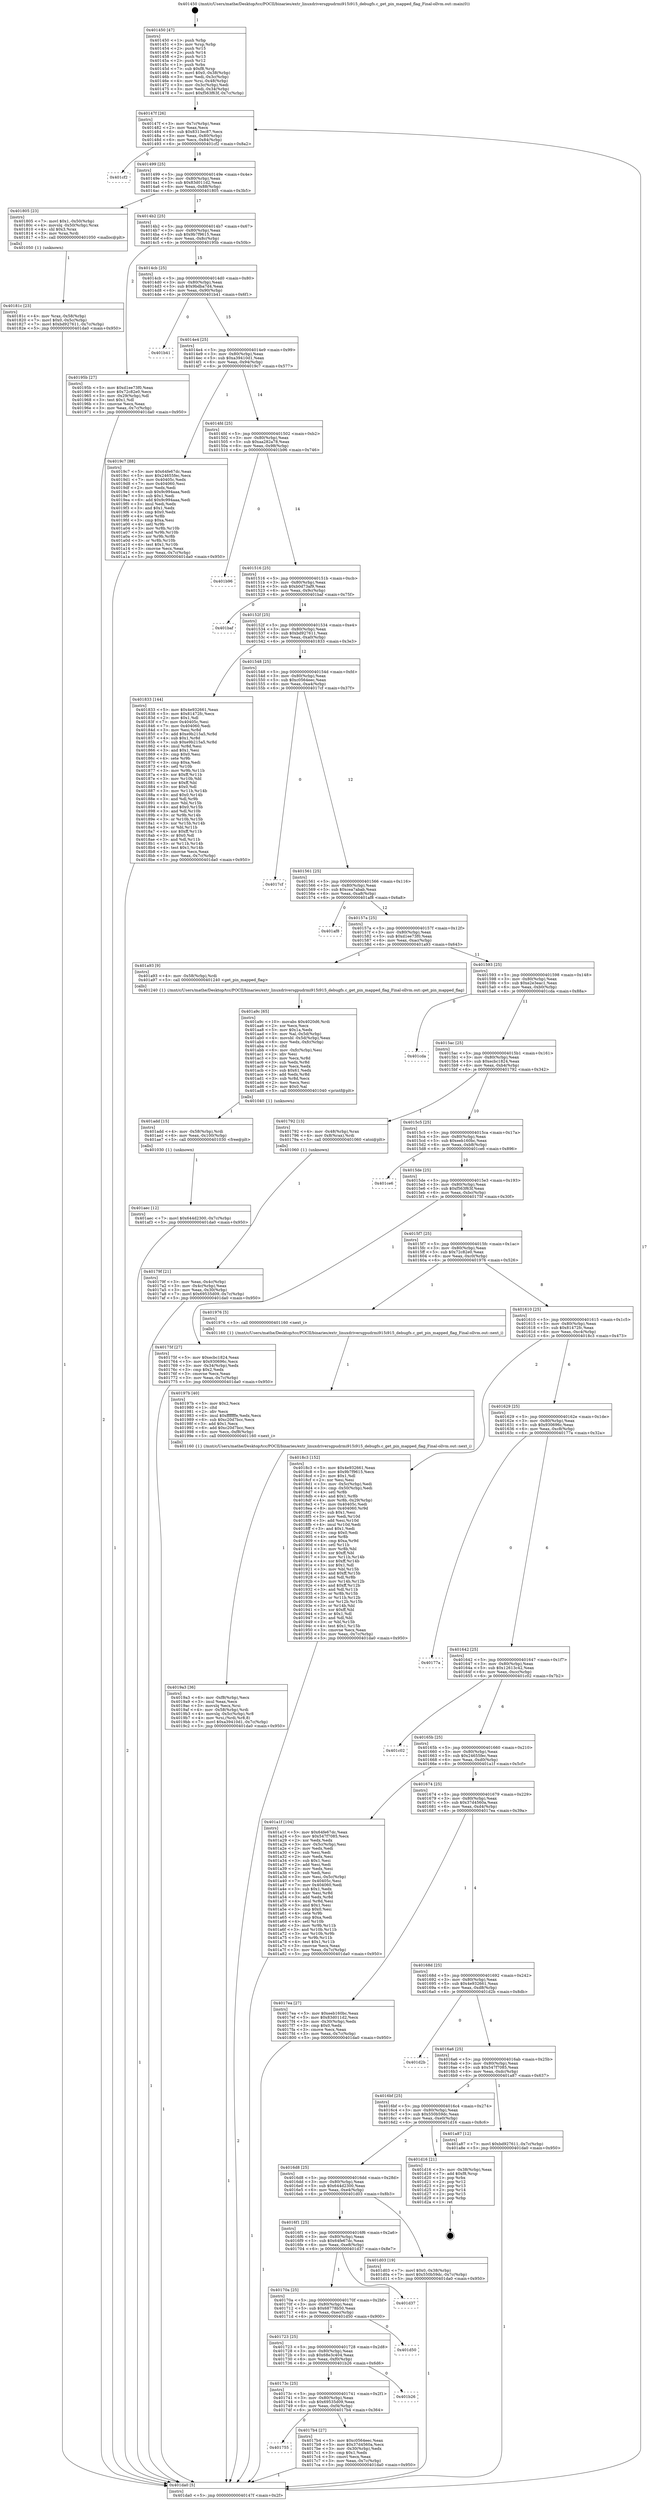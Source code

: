 digraph "0x401450" {
  label = "0x401450 (/mnt/c/Users/mathe/Desktop/tcc/POCII/binaries/extr_linuxdriversgpudrmi915i915_debugfs.c_get_pin_mapped_flag_Final-ollvm.out::main(0))"
  labelloc = "t"
  node[shape=record]

  Entry [label="",width=0.3,height=0.3,shape=circle,fillcolor=black,style=filled]
  "0x40147f" [label="{
     0x40147f [26]\l
     | [instrs]\l
     &nbsp;&nbsp;0x40147f \<+3\>: mov -0x7c(%rbp),%eax\l
     &nbsp;&nbsp;0x401482 \<+2\>: mov %eax,%ecx\l
     &nbsp;&nbsp;0x401484 \<+6\>: sub $0x8313ec87,%ecx\l
     &nbsp;&nbsp;0x40148a \<+3\>: mov %eax,-0x80(%rbp)\l
     &nbsp;&nbsp;0x40148d \<+6\>: mov %ecx,-0x84(%rbp)\l
     &nbsp;&nbsp;0x401493 \<+6\>: je 0000000000401cf2 \<main+0x8a2\>\l
  }"]
  "0x401cf2" [label="{
     0x401cf2\l
  }", style=dashed]
  "0x401499" [label="{
     0x401499 [25]\l
     | [instrs]\l
     &nbsp;&nbsp;0x401499 \<+5\>: jmp 000000000040149e \<main+0x4e\>\l
     &nbsp;&nbsp;0x40149e \<+3\>: mov -0x80(%rbp),%eax\l
     &nbsp;&nbsp;0x4014a1 \<+5\>: sub $0x83d011d2,%eax\l
     &nbsp;&nbsp;0x4014a6 \<+6\>: mov %eax,-0x88(%rbp)\l
     &nbsp;&nbsp;0x4014ac \<+6\>: je 0000000000401805 \<main+0x3b5\>\l
  }"]
  Exit [label="",width=0.3,height=0.3,shape=circle,fillcolor=black,style=filled,peripheries=2]
  "0x401805" [label="{
     0x401805 [23]\l
     | [instrs]\l
     &nbsp;&nbsp;0x401805 \<+7\>: movl $0x1,-0x50(%rbp)\l
     &nbsp;&nbsp;0x40180c \<+4\>: movslq -0x50(%rbp),%rax\l
     &nbsp;&nbsp;0x401810 \<+4\>: shl $0x3,%rax\l
     &nbsp;&nbsp;0x401814 \<+3\>: mov %rax,%rdi\l
     &nbsp;&nbsp;0x401817 \<+5\>: call 0000000000401050 \<malloc@plt\>\l
     | [calls]\l
     &nbsp;&nbsp;0x401050 \{1\} (unknown)\l
  }"]
  "0x4014b2" [label="{
     0x4014b2 [25]\l
     | [instrs]\l
     &nbsp;&nbsp;0x4014b2 \<+5\>: jmp 00000000004014b7 \<main+0x67\>\l
     &nbsp;&nbsp;0x4014b7 \<+3\>: mov -0x80(%rbp),%eax\l
     &nbsp;&nbsp;0x4014ba \<+5\>: sub $0x9b7f9615,%eax\l
     &nbsp;&nbsp;0x4014bf \<+6\>: mov %eax,-0x8c(%rbp)\l
     &nbsp;&nbsp;0x4014c5 \<+6\>: je 000000000040195b \<main+0x50b\>\l
  }"]
  "0x401aec" [label="{
     0x401aec [12]\l
     | [instrs]\l
     &nbsp;&nbsp;0x401aec \<+7\>: movl $0x644d2300,-0x7c(%rbp)\l
     &nbsp;&nbsp;0x401af3 \<+5\>: jmp 0000000000401da0 \<main+0x950\>\l
  }"]
  "0x40195b" [label="{
     0x40195b [27]\l
     | [instrs]\l
     &nbsp;&nbsp;0x40195b \<+5\>: mov $0xd1ee73f0,%eax\l
     &nbsp;&nbsp;0x401960 \<+5\>: mov $0x72c82e0,%ecx\l
     &nbsp;&nbsp;0x401965 \<+3\>: mov -0x29(%rbp),%dl\l
     &nbsp;&nbsp;0x401968 \<+3\>: test $0x1,%dl\l
     &nbsp;&nbsp;0x40196b \<+3\>: cmovne %ecx,%eax\l
     &nbsp;&nbsp;0x40196e \<+3\>: mov %eax,-0x7c(%rbp)\l
     &nbsp;&nbsp;0x401971 \<+5\>: jmp 0000000000401da0 \<main+0x950\>\l
  }"]
  "0x4014cb" [label="{
     0x4014cb [25]\l
     | [instrs]\l
     &nbsp;&nbsp;0x4014cb \<+5\>: jmp 00000000004014d0 \<main+0x80\>\l
     &nbsp;&nbsp;0x4014d0 \<+3\>: mov -0x80(%rbp),%eax\l
     &nbsp;&nbsp;0x4014d3 \<+5\>: sub $0x9bdba7d4,%eax\l
     &nbsp;&nbsp;0x4014d8 \<+6\>: mov %eax,-0x90(%rbp)\l
     &nbsp;&nbsp;0x4014de \<+6\>: je 0000000000401b41 \<main+0x6f1\>\l
  }"]
  "0x401add" [label="{
     0x401add [15]\l
     | [instrs]\l
     &nbsp;&nbsp;0x401add \<+4\>: mov -0x58(%rbp),%rdi\l
     &nbsp;&nbsp;0x401ae1 \<+6\>: mov %eax,-0x100(%rbp)\l
     &nbsp;&nbsp;0x401ae7 \<+5\>: call 0000000000401030 \<free@plt\>\l
     | [calls]\l
     &nbsp;&nbsp;0x401030 \{1\} (unknown)\l
  }"]
  "0x401b41" [label="{
     0x401b41\l
  }", style=dashed]
  "0x4014e4" [label="{
     0x4014e4 [25]\l
     | [instrs]\l
     &nbsp;&nbsp;0x4014e4 \<+5\>: jmp 00000000004014e9 \<main+0x99\>\l
     &nbsp;&nbsp;0x4014e9 \<+3\>: mov -0x80(%rbp),%eax\l
     &nbsp;&nbsp;0x4014ec \<+5\>: sub $0xa39410d1,%eax\l
     &nbsp;&nbsp;0x4014f1 \<+6\>: mov %eax,-0x94(%rbp)\l
     &nbsp;&nbsp;0x4014f7 \<+6\>: je 00000000004019c7 \<main+0x577\>\l
  }"]
  "0x401a9c" [label="{
     0x401a9c [65]\l
     | [instrs]\l
     &nbsp;&nbsp;0x401a9c \<+10\>: movabs $0x4020d6,%rdi\l
     &nbsp;&nbsp;0x401aa6 \<+2\>: xor %ecx,%ecx\l
     &nbsp;&nbsp;0x401aa8 \<+5\>: mov $0x1a,%edx\l
     &nbsp;&nbsp;0x401aad \<+3\>: mov %al,-0x5d(%rbp)\l
     &nbsp;&nbsp;0x401ab0 \<+4\>: movsbl -0x5d(%rbp),%eax\l
     &nbsp;&nbsp;0x401ab4 \<+6\>: mov %edx,-0xfc(%rbp)\l
     &nbsp;&nbsp;0x401aba \<+1\>: cltd\l
     &nbsp;&nbsp;0x401abb \<+6\>: mov -0xfc(%rbp),%esi\l
     &nbsp;&nbsp;0x401ac1 \<+2\>: idiv %esi\l
     &nbsp;&nbsp;0x401ac3 \<+3\>: mov %ecx,%r8d\l
     &nbsp;&nbsp;0x401ac6 \<+3\>: sub %edx,%r8d\l
     &nbsp;&nbsp;0x401ac9 \<+2\>: mov %ecx,%edx\l
     &nbsp;&nbsp;0x401acb \<+3\>: sub $0x61,%edx\l
     &nbsp;&nbsp;0x401ace \<+3\>: add %edx,%r8d\l
     &nbsp;&nbsp;0x401ad1 \<+3\>: sub %r8d,%ecx\l
     &nbsp;&nbsp;0x401ad4 \<+2\>: mov %ecx,%esi\l
     &nbsp;&nbsp;0x401ad6 \<+2\>: mov $0x0,%al\l
     &nbsp;&nbsp;0x401ad8 \<+5\>: call 0000000000401040 \<printf@plt\>\l
     | [calls]\l
     &nbsp;&nbsp;0x401040 \{1\} (unknown)\l
  }"]
  "0x4019c7" [label="{
     0x4019c7 [88]\l
     | [instrs]\l
     &nbsp;&nbsp;0x4019c7 \<+5\>: mov $0x64fe67dc,%eax\l
     &nbsp;&nbsp;0x4019cc \<+5\>: mov $0x24655fec,%ecx\l
     &nbsp;&nbsp;0x4019d1 \<+7\>: mov 0x40405c,%edx\l
     &nbsp;&nbsp;0x4019d8 \<+7\>: mov 0x404060,%esi\l
     &nbsp;&nbsp;0x4019df \<+2\>: mov %edx,%edi\l
     &nbsp;&nbsp;0x4019e1 \<+6\>: sub $0x9c994aaa,%edi\l
     &nbsp;&nbsp;0x4019e7 \<+3\>: sub $0x1,%edi\l
     &nbsp;&nbsp;0x4019ea \<+6\>: add $0x9c994aaa,%edi\l
     &nbsp;&nbsp;0x4019f0 \<+3\>: imul %edi,%edx\l
     &nbsp;&nbsp;0x4019f3 \<+3\>: and $0x1,%edx\l
     &nbsp;&nbsp;0x4019f6 \<+3\>: cmp $0x0,%edx\l
     &nbsp;&nbsp;0x4019f9 \<+4\>: sete %r8b\l
     &nbsp;&nbsp;0x4019fd \<+3\>: cmp $0xa,%esi\l
     &nbsp;&nbsp;0x401a00 \<+4\>: setl %r9b\l
     &nbsp;&nbsp;0x401a04 \<+3\>: mov %r8b,%r10b\l
     &nbsp;&nbsp;0x401a07 \<+3\>: and %r9b,%r10b\l
     &nbsp;&nbsp;0x401a0a \<+3\>: xor %r9b,%r8b\l
     &nbsp;&nbsp;0x401a0d \<+3\>: or %r8b,%r10b\l
     &nbsp;&nbsp;0x401a10 \<+4\>: test $0x1,%r10b\l
     &nbsp;&nbsp;0x401a14 \<+3\>: cmovne %ecx,%eax\l
     &nbsp;&nbsp;0x401a17 \<+3\>: mov %eax,-0x7c(%rbp)\l
     &nbsp;&nbsp;0x401a1a \<+5\>: jmp 0000000000401da0 \<main+0x950\>\l
  }"]
  "0x4014fd" [label="{
     0x4014fd [25]\l
     | [instrs]\l
     &nbsp;&nbsp;0x4014fd \<+5\>: jmp 0000000000401502 \<main+0xb2\>\l
     &nbsp;&nbsp;0x401502 \<+3\>: mov -0x80(%rbp),%eax\l
     &nbsp;&nbsp;0x401505 \<+5\>: sub $0xaa282a78,%eax\l
     &nbsp;&nbsp;0x40150a \<+6\>: mov %eax,-0x98(%rbp)\l
     &nbsp;&nbsp;0x401510 \<+6\>: je 0000000000401b96 \<main+0x746\>\l
  }"]
  "0x4019a3" [label="{
     0x4019a3 [36]\l
     | [instrs]\l
     &nbsp;&nbsp;0x4019a3 \<+6\>: mov -0xf8(%rbp),%ecx\l
     &nbsp;&nbsp;0x4019a9 \<+3\>: imul %eax,%ecx\l
     &nbsp;&nbsp;0x4019ac \<+3\>: movslq %ecx,%rsi\l
     &nbsp;&nbsp;0x4019af \<+4\>: mov -0x58(%rbp),%rdi\l
     &nbsp;&nbsp;0x4019b3 \<+4\>: movslq -0x5c(%rbp),%r8\l
     &nbsp;&nbsp;0x4019b7 \<+4\>: mov %rsi,(%rdi,%r8,8)\l
     &nbsp;&nbsp;0x4019bb \<+7\>: movl $0xa39410d1,-0x7c(%rbp)\l
     &nbsp;&nbsp;0x4019c2 \<+5\>: jmp 0000000000401da0 \<main+0x950\>\l
  }"]
  "0x401b96" [label="{
     0x401b96\l
  }", style=dashed]
  "0x401516" [label="{
     0x401516 [25]\l
     | [instrs]\l
     &nbsp;&nbsp;0x401516 \<+5\>: jmp 000000000040151b \<main+0xcb\>\l
     &nbsp;&nbsp;0x40151b \<+3\>: mov -0x80(%rbp),%eax\l
     &nbsp;&nbsp;0x40151e \<+5\>: sub $0xb0d73af9,%eax\l
     &nbsp;&nbsp;0x401523 \<+6\>: mov %eax,-0x9c(%rbp)\l
     &nbsp;&nbsp;0x401529 \<+6\>: je 0000000000401baf \<main+0x75f\>\l
  }"]
  "0x40197b" [label="{
     0x40197b [40]\l
     | [instrs]\l
     &nbsp;&nbsp;0x40197b \<+5\>: mov $0x2,%ecx\l
     &nbsp;&nbsp;0x401980 \<+1\>: cltd\l
     &nbsp;&nbsp;0x401981 \<+2\>: idiv %ecx\l
     &nbsp;&nbsp;0x401983 \<+6\>: imul $0xfffffffe,%edx,%ecx\l
     &nbsp;&nbsp;0x401989 \<+6\>: sub $0xc20d7bcc,%ecx\l
     &nbsp;&nbsp;0x40198f \<+3\>: add $0x1,%ecx\l
     &nbsp;&nbsp;0x401992 \<+6\>: add $0xc20d7bcc,%ecx\l
     &nbsp;&nbsp;0x401998 \<+6\>: mov %ecx,-0xf8(%rbp)\l
     &nbsp;&nbsp;0x40199e \<+5\>: call 0000000000401160 \<next_i\>\l
     | [calls]\l
     &nbsp;&nbsp;0x401160 \{1\} (/mnt/c/Users/mathe/Desktop/tcc/POCII/binaries/extr_linuxdriversgpudrmi915i915_debugfs.c_get_pin_mapped_flag_Final-ollvm.out::next_i)\l
  }"]
  "0x401baf" [label="{
     0x401baf\l
  }", style=dashed]
  "0x40152f" [label="{
     0x40152f [25]\l
     | [instrs]\l
     &nbsp;&nbsp;0x40152f \<+5\>: jmp 0000000000401534 \<main+0xe4\>\l
     &nbsp;&nbsp;0x401534 \<+3\>: mov -0x80(%rbp),%eax\l
     &nbsp;&nbsp;0x401537 \<+5\>: sub $0xbd927611,%eax\l
     &nbsp;&nbsp;0x40153c \<+6\>: mov %eax,-0xa0(%rbp)\l
     &nbsp;&nbsp;0x401542 \<+6\>: je 0000000000401833 \<main+0x3e3\>\l
  }"]
  "0x40181c" [label="{
     0x40181c [23]\l
     | [instrs]\l
     &nbsp;&nbsp;0x40181c \<+4\>: mov %rax,-0x58(%rbp)\l
     &nbsp;&nbsp;0x401820 \<+7\>: movl $0x0,-0x5c(%rbp)\l
     &nbsp;&nbsp;0x401827 \<+7\>: movl $0xbd927611,-0x7c(%rbp)\l
     &nbsp;&nbsp;0x40182e \<+5\>: jmp 0000000000401da0 \<main+0x950\>\l
  }"]
  "0x401833" [label="{
     0x401833 [144]\l
     | [instrs]\l
     &nbsp;&nbsp;0x401833 \<+5\>: mov $0x4e932661,%eax\l
     &nbsp;&nbsp;0x401838 \<+5\>: mov $0x81472fc,%ecx\l
     &nbsp;&nbsp;0x40183d \<+2\>: mov $0x1,%dl\l
     &nbsp;&nbsp;0x40183f \<+7\>: mov 0x40405c,%esi\l
     &nbsp;&nbsp;0x401846 \<+7\>: mov 0x404060,%edi\l
     &nbsp;&nbsp;0x40184d \<+3\>: mov %esi,%r8d\l
     &nbsp;&nbsp;0x401850 \<+7\>: add $0xe9b215a5,%r8d\l
     &nbsp;&nbsp;0x401857 \<+4\>: sub $0x1,%r8d\l
     &nbsp;&nbsp;0x40185b \<+7\>: sub $0xe9b215a5,%r8d\l
     &nbsp;&nbsp;0x401862 \<+4\>: imul %r8d,%esi\l
     &nbsp;&nbsp;0x401866 \<+3\>: and $0x1,%esi\l
     &nbsp;&nbsp;0x401869 \<+3\>: cmp $0x0,%esi\l
     &nbsp;&nbsp;0x40186c \<+4\>: sete %r9b\l
     &nbsp;&nbsp;0x401870 \<+3\>: cmp $0xa,%edi\l
     &nbsp;&nbsp;0x401873 \<+4\>: setl %r10b\l
     &nbsp;&nbsp;0x401877 \<+3\>: mov %r9b,%r11b\l
     &nbsp;&nbsp;0x40187a \<+4\>: xor $0xff,%r11b\l
     &nbsp;&nbsp;0x40187e \<+3\>: mov %r10b,%bl\l
     &nbsp;&nbsp;0x401881 \<+3\>: xor $0xff,%bl\l
     &nbsp;&nbsp;0x401884 \<+3\>: xor $0x0,%dl\l
     &nbsp;&nbsp;0x401887 \<+3\>: mov %r11b,%r14b\l
     &nbsp;&nbsp;0x40188a \<+4\>: and $0x0,%r14b\l
     &nbsp;&nbsp;0x40188e \<+3\>: and %dl,%r9b\l
     &nbsp;&nbsp;0x401891 \<+3\>: mov %bl,%r15b\l
     &nbsp;&nbsp;0x401894 \<+4\>: and $0x0,%r15b\l
     &nbsp;&nbsp;0x401898 \<+3\>: and %dl,%r10b\l
     &nbsp;&nbsp;0x40189b \<+3\>: or %r9b,%r14b\l
     &nbsp;&nbsp;0x40189e \<+3\>: or %r10b,%r15b\l
     &nbsp;&nbsp;0x4018a1 \<+3\>: xor %r15b,%r14b\l
     &nbsp;&nbsp;0x4018a4 \<+3\>: or %bl,%r11b\l
     &nbsp;&nbsp;0x4018a7 \<+4\>: xor $0xff,%r11b\l
     &nbsp;&nbsp;0x4018ab \<+3\>: or $0x0,%dl\l
     &nbsp;&nbsp;0x4018ae \<+3\>: and %dl,%r11b\l
     &nbsp;&nbsp;0x4018b1 \<+3\>: or %r11b,%r14b\l
     &nbsp;&nbsp;0x4018b4 \<+4\>: test $0x1,%r14b\l
     &nbsp;&nbsp;0x4018b8 \<+3\>: cmovne %ecx,%eax\l
     &nbsp;&nbsp;0x4018bb \<+3\>: mov %eax,-0x7c(%rbp)\l
     &nbsp;&nbsp;0x4018be \<+5\>: jmp 0000000000401da0 \<main+0x950\>\l
  }"]
  "0x401548" [label="{
     0x401548 [25]\l
     | [instrs]\l
     &nbsp;&nbsp;0x401548 \<+5\>: jmp 000000000040154d \<main+0xfd\>\l
     &nbsp;&nbsp;0x40154d \<+3\>: mov -0x80(%rbp),%eax\l
     &nbsp;&nbsp;0x401550 \<+5\>: sub $0xc0564eec,%eax\l
     &nbsp;&nbsp;0x401555 \<+6\>: mov %eax,-0xa4(%rbp)\l
     &nbsp;&nbsp;0x40155b \<+6\>: je 00000000004017cf \<main+0x37f\>\l
  }"]
  "0x401755" [label="{
     0x401755\l
  }", style=dashed]
  "0x4017cf" [label="{
     0x4017cf\l
  }", style=dashed]
  "0x401561" [label="{
     0x401561 [25]\l
     | [instrs]\l
     &nbsp;&nbsp;0x401561 \<+5\>: jmp 0000000000401566 \<main+0x116\>\l
     &nbsp;&nbsp;0x401566 \<+3\>: mov -0x80(%rbp),%eax\l
     &nbsp;&nbsp;0x401569 \<+5\>: sub $0xcea7abab,%eax\l
     &nbsp;&nbsp;0x40156e \<+6\>: mov %eax,-0xa8(%rbp)\l
     &nbsp;&nbsp;0x401574 \<+6\>: je 0000000000401af8 \<main+0x6a8\>\l
  }"]
  "0x4017b4" [label="{
     0x4017b4 [27]\l
     | [instrs]\l
     &nbsp;&nbsp;0x4017b4 \<+5\>: mov $0xc0564eec,%eax\l
     &nbsp;&nbsp;0x4017b9 \<+5\>: mov $0x37d4560a,%ecx\l
     &nbsp;&nbsp;0x4017be \<+3\>: mov -0x30(%rbp),%edx\l
     &nbsp;&nbsp;0x4017c1 \<+3\>: cmp $0x1,%edx\l
     &nbsp;&nbsp;0x4017c4 \<+3\>: cmovl %ecx,%eax\l
     &nbsp;&nbsp;0x4017c7 \<+3\>: mov %eax,-0x7c(%rbp)\l
     &nbsp;&nbsp;0x4017ca \<+5\>: jmp 0000000000401da0 \<main+0x950\>\l
  }"]
  "0x401af8" [label="{
     0x401af8\l
  }", style=dashed]
  "0x40157a" [label="{
     0x40157a [25]\l
     | [instrs]\l
     &nbsp;&nbsp;0x40157a \<+5\>: jmp 000000000040157f \<main+0x12f\>\l
     &nbsp;&nbsp;0x40157f \<+3\>: mov -0x80(%rbp),%eax\l
     &nbsp;&nbsp;0x401582 \<+5\>: sub $0xd1ee73f0,%eax\l
     &nbsp;&nbsp;0x401587 \<+6\>: mov %eax,-0xac(%rbp)\l
     &nbsp;&nbsp;0x40158d \<+6\>: je 0000000000401a93 \<main+0x643\>\l
  }"]
  "0x40173c" [label="{
     0x40173c [25]\l
     | [instrs]\l
     &nbsp;&nbsp;0x40173c \<+5\>: jmp 0000000000401741 \<main+0x2f1\>\l
     &nbsp;&nbsp;0x401741 \<+3\>: mov -0x80(%rbp),%eax\l
     &nbsp;&nbsp;0x401744 \<+5\>: sub $0x69535d09,%eax\l
     &nbsp;&nbsp;0x401749 \<+6\>: mov %eax,-0xf4(%rbp)\l
     &nbsp;&nbsp;0x40174f \<+6\>: je 00000000004017b4 \<main+0x364\>\l
  }"]
  "0x401a93" [label="{
     0x401a93 [9]\l
     | [instrs]\l
     &nbsp;&nbsp;0x401a93 \<+4\>: mov -0x58(%rbp),%rdi\l
     &nbsp;&nbsp;0x401a97 \<+5\>: call 0000000000401240 \<get_pin_mapped_flag\>\l
     | [calls]\l
     &nbsp;&nbsp;0x401240 \{1\} (/mnt/c/Users/mathe/Desktop/tcc/POCII/binaries/extr_linuxdriversgpudrmi915i915_debugfs.c_get_pin_mapped_flag_Final-ollvm.out::get_pin_mapped_flag)\l
  }"]
  "0x401593" [label="{
     0x401593 [25]\l
     | [instrs]\l
     &nbsp;&nbsp;0x401593 \<+5\>: jmp 0000000000401598 \<main+0x148\>\l
     &nbsp;&nbsp;0x401598 \<+3\>: mov -0x80(%rbp),%eax\l
     &nbsp;&nbsp;0x40159b \<+5\>: sub $0xe2e3eac1,%eax\l
     &nbsp;&nbsp;0x4015a0 \<+6\>: mov %eax,-0xb0(%rbp)\l
     &nbsp;&nbsp;0x4015a6 \<+6\>: je 0000000000401cda \<main+0x88a\>\l
  }"]
  "0x401b26" [label="{
     0x401b26\l
  }", style=dashed]
  "0x401cda" [label="{
     0x401cda\l
  }", style=dashed]
  "0x4015ac" [label="{
     0x4015ac [25]\l
     | [instrs]\l
     &nbsp;&nbsp;0x4015ac \<+5\>: jmp 00000000004015b1 \<main+0x161\>\l
     &nbsp;&nbsp;0x4015b1 \<+3\>: mov -0x80(%rbp),%eax\l
     &nbsp;&nbsp;0x4015b4 \<+5\>: sub $0xecbc1824,%eax\l
     &nbsp;&nbsp;0x4015b9 \<+6\>: mov %eax,-0xb4(%rbp)\l
     &nbsp;&nbsp;0x4015bf \<+6\>: je 0000000000401792 \<main+0x342\>\l
  }"]
  "0x401723" [label="{
     0x401723 [25]\l
     | [instrs]\l
     &nbsp;&nbsp;0x401723 \<+5\>: jmp 0000000000401728 \<main+0x2d8\>\l
     &nbsp;&nbsp;0x401728 \<+3\>: mov -0x80(%rbp),%eax\l
     &nbsp;&nbsp;0x40172b \<+5\>: sub $0x68e3c404,%eax\l
     &nbsp;&nbsp;0x401730 \<+6\>: mov %eax,-0xf0(%rbp)\l
     &nbsp;&nbsp;0x401736 \<+6\>: je 0000000000401b26 \<main+0x6d6\>\l
  }"]
  "0x401792" [label="{
     0x401792 [13]\l
     | [instrs]\l
     &nbsp;&nbsp;0x401792 \<+4\>: mov -0x48(%rbp),%rax\l
     &nbsp;&nbsp;0x401796 \<+4\>: mov 0x8(%rax),%rdi\l
     &nbsp;&nbsp;0x40179a \<+5\>: call 0000000000401060 \<atoi@plt\>\l
     | [calls]\l
     &nbsp;&nbsp;0x401060 \{1\} (unknown)\l
  }"]
  "0x4015c5" [label="{
     0x4015c5 [25]\l
     | [instrs]\l
     &nbsp;&nbsp;0x4015c5 \<+5\>: jmp 00000000004015ca \<main+0x17a\>\l
     &nbsp;&nbsp;0x4015ca \<+3\>: mov -0x80(%rbp),%eax\l
     &nbsp;&nbsp;0x4015cd \<+5\>: sub $0xeeb160bc,%eax\l
     &nbsp;&nbsp;0x4015d2 \<+6\>: mov %eax,-0xb8(%rbp)\l
     &nbsp;&nbsp;0x4015d8 \<+6\>: je 0000000000401ce6 \<main+0x896\>\l
  }"]
  "0x401d50" [label="{
     0x401d50\l
  }", style=dashed]
  "0x401ce6" [label="{
     0x401ce6\l
  }", style=dashed]
  "0x4015de" [label="{
     0x4015de [25]\l
     | [instrs]\l
     &nbsp;&nbsp;0x4015de \<+5\>: jmp 00000000004015e3 \<main+0x193\>\l
     &nbsp;&nbsp;0x4015e3 \<+3\>: mov -0x80(%rbp),%eax\l
     &nbsp;&nbsp;0x4015e6 \<+5\>: sub $0xf563f63f,%eax\l
     &nbsp;&nbsp;0x4015eb \<+6\>: mov %eax,-0xbc(%rbp)\l
     &nbsp;&nbsp;0x4015f1 \<+6\>: je 000000000040175f \<main+0x30f\>\l
  }"]
  "0x40170a" [label="{
     0x40170a [25]\l
     | [instrs]\l
     &nbsp;&nbsp;0x40170a \<+5\>: jmp 000000000040170f \<main+0x2bf\>\l
     &nbsp;&nbsp;0x40170f \<+3\>: mov -0x80(%rbp),%eax\l
     &nbsp;&nbsp;0x401712 \<+5\>: sub $0x68778b50,%eax\l
     &nbsp;&nbsp;0x401717 \<+6\>: mov %eax,-0xec(%rbp)\l
     &nbsp;&nbsp;0x40171d \<+6\>: je 0000000000401d50 \<main+0x900\>\l
  }"]
  "0x40175f" [label="{
     0x40175f [27]\l
     | [instrs]\l
     &nbsp;&nbsp;0x40175f \<+5\>: mov $0xecbc1824,%eax\l
     &nbsp;&nbsp;0x401764 \<+5\>: mov $0x930696c,%ecx\l
     &nbsp;&nbsp;0x401769 \<+3\>: mov -0x34(%rbp),%edx\l
     &nbsp;&nbsp;0x40176c \<+3\>: cmp $0x2,%edx\l
     &nbsp;&nbsp;0x40176f \<+3\>: cmovne %ecx,%eax\l
     &nbsp;&nbsp;0x401772 \<+3\>: mov %eax,-0x7c(%rbp)\l
     &nbsp;&nbsp;0x401775 \<+5\>: jmp 0000000000401da0 \<main+0x950\>\l
  }"]
  "0x4015f7" [label="{
     0x4015f7 [25]\l
     | [instrs]\l
     &nbsp;&nbsp;0x4015f7 \<+5\>: jmp 00000000004015fc \<main+0x1ac\>\l
     &nbsp;&nbsp;0x4015fc \<+3\>: mov -0x80(%rbp),%eax\l
     &nbsp;&nbsp;0x4015ff \<+5\>: sub $0x72c82e0,%eax\l
     &nbsp;&nbsp;0x401604 \<+6\>: mov %eax,-0xc0(%rbp)\l
     &nbsp;&nbsp;0x40160a \<+6\>: je 0000000000401976 \<main+0x526\>\l
  }"]
  "0x401da0" [label="{
     0x401da0 [5]\l
     | [instrs]\l
     &nbsp;&nbsp;0x401da0 \<+5\>: jmp 000000000040147f \<main+0x2f\>\l
  }"]
  "0x401450" [label="{
     0x401450 [47]\l
     | [instrs]\l
     &nbsp;&nbsp;0x401450 \<+1\>: push %rbp\l
     &nbsp;&nbsp;0x401451 \<+3\>: mov %rsp,%rbp\l
     &nbsp;&nbsp;0x401454 \<+2\>: push %r15\l
     &nbsp;&nbsp;0x401456 \<+2\>: push %r14\l
     &nbsp;&nbsp;0x401458 \<+2\>: push %r13\l
     &nbsp;&nbsp;0x40145a \<+2\>: push %r12\l
     &nbsp;&nbsp;0x40145c \<+1\>: push %rbx\l
     &nbsp;&nbsp;0x40145d \<+7\>: sub $0xf8,%rsp\l
     &nbsp;&nbsp;0x401464 \<+7\>: movl $0x0,-0x38(%rbp)\l
     &nbsp;&nbsp;0x40146b \<+3\>: mov %edi,-0x3c(%rbp)\l
     &nbsp;&nbsp;0x40146e \<+4\>: mov %rsi,-0x48(%rbp)\l
     &nbsp;&nbsp;0x401472 \<+3\>: mov -0x3c(%rbp),%edi\l
     &nbsp;&nbsp;0x401475 \<+3\>: mov %edi,-0x34(%rbp)\l
     &nbsp;&nbsp;0x401478 \<+7\>: movl $0xf563f63f,-0x7c(%rbp)\l
  }"]
  "0x40179f" [label="{
     0x40179f [21]\l
     | [instrs]\l
     &nbsp;&nbsp;0x40179f \<+3\>: mov %eax,-0x4c(%rbp)\l
     &nbsp;&nbsp;0x4017a2 \<+3\>: mov -0x4c(%rbp),%eax\l
     &nbsp;&nbsp;0x4017a5 \<+3\>: mov %eax,-0x30(%rbp)\l
     &nbsp;&nbsp;0x4017a8 \<+7\>: movl $0x69535d09,-0x7c(%rbp)\l
     &nbsp;&nbsp;0x4017af \<+5\>: jmp 0000000000401da0 \<main+0x950\>\l
  }"]
  "0x401d37" [label="{
     0x401d37\l
  }", style=dashed]
  "0x401976" [label="{
     0x401976 [5]\l
     | [instrs]\l
     &nbsp;&nbsp;0x401976 \<+5\>: call 0000000000401160 \<next_i\>\l
     | [calls]\l
     &nbsp;&nbsp;0x401160 \{1\} (/mnt/c/Users/mathe/Desktop/tcc/POCII/binaries/extr_linuxdriversgpudrmi915i915_debugfs.c_get_pin_mapped_flag_Final-ollvm.out::next_i)\l
  }"]
  "0x401610" [label="{
     0x401610 [25]\l
     | [instrs]\l
     &nbsp;&nbsp;0x401610 \<+5\>: jmp 0000000000401615 \<main+0x1c5\>\l
     &nbsp;&nbsp;0x401615 \<+3\>: mov -0x80(%rbp),%eax\l
     &nbsp;&nbsp;0x401618 \<+5\>: sub $0x81472fc,%eax\l
     &nbsp;&nbsp;0x40161d \<+6\>: mov %eax,-0xc4(%rbp)\l
     &nbsp;&nbsp;0x401623 \<+6\>: je 00000000004018c3 \<main+0x473\>\l
  }"]
  "0x4016f1" [label="{
     0x4016f1 [25]\l
     | [instrs]\l
     &nbsp;&nbsp;0x4016f1 \<+5\>: jmp 00000000004016f6 \<main+0x2a6\>\l
     &nbsp;&nbsp;0x4016f6 \<+3\>: mov -0x80(%rbp),%eax\l
     &nbsp;&nbsp;0x4016f9 \<+5\>: sub $0x64fe67dc,%eax\l
     &nbsp;&nbsp;0x4016fe \<+6\>: mov %eax,-0xe8(%rbp)\l
     &nbsp;&nbsp;0x401704 \<+6\>: je 0000000000401d37 \<main+0x8e7\>\l
  }"]
  "0x4018c3" [label="{
     0x4018c3 [152]\l
     | [instrs]\l
     &nbsp;&nbsp;0x4018c3 \<+5\>: mov $0x4e932661,%eax\l
     &nbsp;&nbsp;0x4018c8 \<+5\>: mov $0x9b7f9615,%ecx\l
     &nbsp;&nbsp;0x4018cd \<+2\>: mov $0x1,%dl\l
     &nbsp;&nbsp;0x4018cf \<+2\>: xor %esi,%esi\l
     &nbsp;&nbsp;0x4018d1 \<+3\>: mov -0x5c(%rbp),%edi\l
     &nbsp;&nbsp;0x4018d4 \<+3\>: cmp -0x50(%rbp),%edi\l
     &nbsp;&nbsp;0x4018d7 \<+4\>: setl %r8b\l
     &nbsp;&nbsp;0x4018db \<+4\>: and $0x1,%r8b\l
     &nbsp;&nbsp;0x4018df \<+4\>: mov %r8b,-0x29(%rbp)\l
     &nbsp;&nbsp;0x4018e3 \<+7\>: mov 0x40405c,%edi\l
     &nbsp;&nbsp;0x4018ea \<+8\>: mov 0x404060,%r9d\l
     &nbsp;&nbsp;0x4018f2 \<+3\>: sub $0x1,%esi\l
     &nbsp;&nbsp;0x4018f5 \<+3\>: mov %edi,%r10d\l
     &nbsp;&nbsp;0x4018f8 \<+3\>: add %esi,%r10d\l
     &nbsp;&nbsp;0x4018fb \<+4\>: imul %r10d,%edi\l
     &nbsp;&nbsp;0x4018ff \<+3\>: and $0x1,%edi\l
     &nbsp;&nbsp;0x401902 \<+3\>: cmp $0x0,%edi\l
     &nbsp;&nbsp;0x401905 \<+4\>: sete %r8b\l
     &nbsp;&nbsp;0x401909 \<+4\>: cmp $0xa,%r9d\l
     &nbsp;&nbsp;0x40190d \<+4\>: setl %r11b\l
     &nbsp;&nbsp;0x401911 \<+3\>: mov %r8b,%bl\l
     &nbsp;&nbsp;0x401914 \<+3\>: xor $0xff,%bl\l
     &nbsp;&nbsp;0x401917 \<+3\>: mov %r11b,%r14b\l
     &nbsp;&nbsp;0x40191a \<+4\>: xor $0xff,%r14b\l
     &nbsp;&nbsp;0x40191e \<+3\>: xor $0x1,%dl\l
     &nbsp;&nbsp;0x401921 \<+3\>: mov %bl,%r15b\l
     &nbsp;&nbsp;0x401924 \<+4\>: and $0xff,%r15b\l
     &nbsp;&nbsp;0x401928 \<+3\>: and %dl,%r8b\l
     &nbsp;&nbsp;0x40192b \<+3\>: mov %r14b,%r12b\l
     &nbsp;&nbsp;0x40192e \<+4\>: and $0xff,%r12b\l
     &nbsp;&nbsp;0x401932 \<+3\>: and %dl,%r11b\l
     &nbsp;&nbsp;0x401935 \<+3\>: or %r8b,%r15b\l
     &nbsp;&nbsp;0x401938 \<+3\>: or %r11b,%r12b\l
     &nbsp;&nbsp;0x40193b \<+3\>: xor %r12b,%r15b\l
     &nbsp;&nbsp;0x40193e \<+3\>: or %r14b,%bl\l
     &nbsp;&nbsp;0x401941 \<+3\>: xor $0xff,%bl\l
     &nbsp;&nbsp;0x401944 \<+3\>: or $0x1,%dl\l
     &nbsp;&nbsp;0x401947 \<+2\>: and %dl,%bl\l
     &nbsp;&nbsp;0x401949 \<+3\>: or %bl,%r15b\l
     &nbsp;&nbsp;0x40194c \<+4\>: test $0x1,%r15b\l
     &nbsp;&nbsp;0x401950 \<+3\>: cmovne %ecx,%eax\l
     &nbsp;&nbsp;0x401953 \<+3\>: mov %eax,-0x7c(%rbp)\l
     &nbsp;&nbsp;0x401956 \<+5\>: jmp 0000000000401da0 \<main+0x950\>\l
  }"]
  "0x401629" [label="{
     0x401629 [25]\l
     | [instrs]\l
     &nbsp;&nbsp;0x401629 \<+5\>: jmp 000000000040162e \<main+0x1de\>\l
     &nbsp;&nbsp;0x40162e \<+3\>: mov -0x80(%rbp),%eax\l
     &nbsp;&nbsp;0x401631 \<+5\>: sub $0x930696c,%eax\l
     &nbsp;&nbsp;0x401636 \<+6\>: mov %eax,-0xc8(%rbp)\l
     &nbsp;&nbsp;0x40163c \<+6\>: je 000000000040177a \<main+0x32a\>\l
  }"]
  "0x401d03" [label="{
     0x401d03 [19]\l
     | [instrs]\l
     &nbsp;&nbsp;0x401d03 \<+7\>: movl $0x0,-0x38(%rbp)\l
     &nbsp;&nbsp;0x401d0a \<+7\>: movl $0x550b59dc,-0x7c(%rbp)\l
     &nbsp;&nbsp;0x401d11 \<+5\>: jmp 0000000000401da0 \<main+0x950\>\l
  }"]
  "0x40177a" [label="{
     0x40177a\l
  }", style=dashed]
  "0x401642" [label="{
     0x401642 [25]\l
     | [instrs]\l
     &nbsp;&nbsp;0x401642 \<+5\>: jmp 0000000000401647 \<main+0x1f7\>\l
     &nbsp;&nbsp;0x401647 \<+3\>: mov -0x80(%rbp),%eax\l
     &nbsp;&nbsp;0x40164a \<+5\>: sub $0x12613c42,%eax\l
     &nbsp;&nbsp;0x40164f \<+6\>: mov %eax,-0xcc(%rbp)\l
     &nbsp;&nbsp;0x401655 \<+6\>: je 0000000000401c02 \<main+0x7b2\>\l
  }"]
  "0x4016d8" [label="{
     0x4016d8 [25]\l
     | [instrs]\l
     &nbsp;&nbsp;0x4016d8 \<+5\>: jmp 00000000004016dd \<main+0x28d\>\l
     &nbsp;&nbsp;0x4016dd \<+3\>: mov -0x80(%rbp),%eax\l
     &nbsp;&nbsp;0x4016e0 \<+5\>: sub $0x644d2300,%eax\l
     &nbsp;&nbsp;0x4016e5 \<+6\>: mov %eax,-0xe4(%rbp)\l
     &nbsp;&nbsp;0x4016eb \<+6\>: je 0000000000401d03 \<main+0x8b3\>\l
  }"]
  "0x401c02" [label="{
     0x401c02\l
  }", style=dashed]
  "0x40165b" [label="{
     0x40165b [25]\l
     | [instrs]\l
     &nbsp;&nbsp;0x40165b \<+5\>: jmp 0000000000401660 \<main+0x210\>\l
     &nbsp;&nbsp;0x401660 \<+3\>: mov -0x80(%rbp),%eax\l
     &nbsp;&nbsp;0x401663 \<+5\>: sub $0x24655fec,%eax\l
     &nbsp;&nbsp;0x401668 \<+6\>: mov %eax,-0xd0(%rbp)\l
     &nbsp;&nbsp;0x40166e \<+6\>: je 0000000000401a1f \<main+0x5cf\>\l
  }"]
  "0x401d16" [label="{
     0x401d16 [21]\l
     | [instrs]\l
     &nbsp;&nbsp;0x401d16 \<+3\>: mov -0x38(%rbp),%eax\l
     &nbsp;&nbsp;0x401d19 \<+7\>: add $0xf8,%rsp\l
     &nbsp;&nbsp;0x401d20 \<+1\>: pop %rbx\l
     &nbsp;&nbsp;0x401d21 \<+2\>: pop %r12\l
     &nbsp;&nbsp;0x401d23 \<+2\>: pop %r13\l
     &nbsp;&nbsp;0x401d25 \<+2\>: pop %r14\l
     &nbsp;&nbsp;0x401d27 \<+2\>: pop %r15\l
     &nbsp;&nbsp;0x401d29 \<+1\>: pop %rbp\l
     &nbsp;&nbsp;0x401d2a \<+1\>: ret\l
  }"]
  "0x401a1f" [label="{
     0x401a1f [104]\l
     | [instrs]\l
     &nbsp;&nbsp;0x401a1f \<+5\>: mov $0x64fe67dc,%eax\l
     &nbsp;&nbsp;0x401a24 \<+5\>: mov $0x547f7085,%ecx\l
     &nbsp;&nbsp;0x401a29 \<+2\>: xor %edx,%edx\l
     &nbsp;&nbsp;0x401a2b \<+3\>: mov -0x5c(%rbp),%esi\l
     &nbsp;&nbsp;0x401a2e \<+2\>: mov %edx,%edi\l
     &nbsp;&nbsp;0x401a30 \<+2\>: sub %esi,%edi\l
     &nbsp;&nbsp;0x401a32 \<+2\>: mov %edx,%esi\l
     &nbsp;&nbsp;0x401a34 \<+3\>: sub $0x1,%esi\l
     &nbsp;&nbsp;0x401a37 \<+2\>: add %esi,%edi\l
     &nbsp;&nbsp;0x401a39 \<+2\>: mov %edx,%esi\l
     &nbsp;&nbsp;0x401a3b \<+2\>: sub %edi,%esi\l
     &nbsp;&nbsp;0x401a3d \<+3\>: mov %esi,-0x5c(%rbp)\l
     &nbsp;&nbsp;0x401a40 \<+7\>: mov 0x40405c,%esi\l
     &nbsp;&nbsp;0x401a47 \<+7\>: mov 0x404060,%edi\l
     &nbsp;&nbsp;0x401a4e \<+3\>: sub $0x1,%edx\l
     &nbsp;&nbsp;0x401a51 \<+3\>: mov %esi,%r8d\l
     &nbsp;&nbsp;0x401a54 \<+3\>: add %edx,%r8d\l
     &nbsp;&nbsp;0x401a57 \<+4\>: imul %r8d,%esi\l
     &nbsp;&nbsp;0x401a5b \<+3\>: and $0x1,%esi\l
     &nbsp;&nbsp;0x401a5e \<+3\>: cmp $0x0,%esi\l
     &nbsp;&nbsp;0x401a61 \<+4\>: sete %r9b\l
     &nbsp;&nbsp;0x401a65 \<+3\>: cmp $0xa,%edi\l
     &nbsp;&nbsp;0x401a68 \<+4\>: setl %r10b\l
     &nbsp;&nbsp;0x401a6c \<+3\>: mov %r9b,%r11b\l
     &nbsp;&nbsp;0x401a6f \<+3\>: and %r10b,%r11b\l
     &nbsp;&nbsp;0x401a72 \<+3\>: xor %r10b,%r9b\l
     &nbsp;&nbsp;0x401a75 \<+3\>: or %r9b,%r11b\l
     &nbsp;&nbsp;0x401a78 \<+4\>: test $0x1,%r11b\l
     &nbsp;&nbsp;0x401a7c \<+3\>: cmovne %ecx,%eax\l
     &nbsp;&nbsp;0x401a7f \<+3\>: mov %eax,-0x7c(%rbp)\l
     &nbsp;&nbsp;0x401a82 \<+5\>: jmp 0000000000401da0 \<main+0x950\>\l
  }"]
  "0x401674" [label="{
     0x401674 [25]\l
     | [instrs]\l
     &nbsp;&nbsp;0x401674 \<+5\>: jmp 0000000000401679 \<main+0x229\>\l
     &nbsp;&nbsp;0x401679 \<+3\>: mov -0x80(%rbp),%eax\l
     &nbsp;&nbsp;0x40167c \<+5\>: sub $0x37d4560a,%eax\l
     &nbsp;&nbsp;0x401681 \<+6\>: mov %eax,-0xd4(%rbp)\l
     &nbsp;&nbsp;0x401687 \<+6\>: je 00000000004017ea \<main+0x39a\>\l
  }"]
  "0x4016bf" [label="{
     0x4016bf [25]\l
     | [instrs]\l
     &nbsp;&nbsp;0x4016bf \<+5\>: jmp 00000000004016c4 \<main+0x274\>\l
     &nbsp;&nbsp;0x4016c4 \<+3\>: mov -0x80(%rbp),%eax\l
     &nbsp;&nbsp;0x4016c7 \<+5\>: sub $0x550b59dc,%eax\l
     &nbsp;&nbsp;0x4016cc \<+6\>: mov %eax,-0xe0(%rbp)\l
     &nbsp;&nbsp;0x4016d2 \<+6\>: je 0000000000401d16 \<main+0x8c6\>\l
  }"]
  "0x4017ea" [label="{
     0x4017ea [27]\l
     | [instrs]\l
     &nbsp;&nbsp;0x4017ea \<+5\>: mov $0xeeb160bc,%eax\l
     &nbsp;&nbsp;0x4017ef \<+5\>: mov $0x83d011d2,%ecx\l
     &nbsp;&nbsp;0x4017f4 \<+3\>: mov -0x30(%rbp),%edx\l
     &nbsp;&nbsp;0x4017f7 \<+3\>: cmp $0x0,%edx\l
     &nbsp;&nbsp;0x4017fa \<+3\>: cmove %ecx,%eax\l
     &nbsp;&nbsp;0x4017fd \<+3\>: mov %eax,-0x7c(%rbp)\l
     &nbsp;&nbsp;0x401800 \<+5\>: jmp 0000000000401da0 \<main+0x950\>\l
  }"]
  "0x40168d" [label="{
     0x40168d [25]\l
     | [instrs]\l
     &nbsp;&nbsp;0x40168d \<+5\>: jmp 0000000000401692 \<main+0x242\>\l
     &nbsp;&nbsp;0x401692 \<+3\>: mov -0x80(%rbp),%eax\l
     &nbsp;&nbsp;0x401695 \<+5\>: sub $0x4e932661,%eax\l
     &nbsp;&nbsp;0x40169a \<+6\>: mov %eax,-0xd8(%rbp)\l
     &nbsp;&nbsp;0x4016a0 \<+6\>: je 0000000000401d2b \<main+0x8db\>\l
  }"]
  "0x401a87" [label="{
     0x401a87 [12]\l
     | [instrs]\l
     &nbsp;&nbsp;0x401a87 \<+7\>: movl $0xbd927611,-0x7c(%rbp)\l
     &nbsp;&nbsp;0x401a8e \<+5\>: jmp 0000000000401da0 \<main+0x950\>\l
  }"]
  "0x401d2b" [label="{
     0x401d2b\l
  }", style=dashed]
  "0x4016a6" [label="{
     0x4016a6 [25]\l
     | [instrs]\l
     &nbsp;&nbsp;0x4016a6 \<+5\>: jmp 00000000004016ab \<main+0x25b\>\l
     &nbsp;&nbsp;0x4016ab \<+3\>: mov -0x80(%rbp),%eax\l
     &nbsp;&nbsp;0x4016ae \<+5\>: sub $0x547f7085,%eax\l
     &nbsp;&nbsp;0x4016b3 \<+6\>: mov %eax,-0xdc(%rbp)\l
     &nbsp;&nbsp;0x4016b9 \<+6\>: je 0000000000401a87 \<main+0x637\>\l
  }"]
  Entry -> "0x401450" [label=" 1"]
  "0x40147f" -> "0x401cf2" [label=" 0"]
  "0x40147f" -> "0x401499" [label=" 18"]
  "0x401d16" -> Exit [label=" 1"]
  "0x401499" -> "0x401805" [label=" 1"]
  "0x401499" -> "0x4014b2" [label=" 17"]
  "0x401d03" -> "0x401da0" [label=" 1"]
  "0x4014b2" -> "0x40195b" [label=" 2"]
  "0x4014b2" -> "0x4014cb" [label=" 15"]
  "0x401aec" -> "0x401da0" [label=" 1"]
  "0x4014cb" -> "0x401b41" [label=" 0"]
  "0x4014cb" -> "0x4014e4" [label=" 15"]
  "0x401add" -> "0x401aec" [label=" 1"]
  "0x4014e4" -> "0x4019c7" [label=" 1"]
  "0x4014e4" -> "0x4014fd" [label=" 14"]
  "0x401a9c" -> "0x401add" [label=" 1"]
  "0x4014fd" -> "0x401b96" [label=" 0"]
  "0x4014fd" -> "0x401516" [label=" 14"]
  "0x401a93" -> "0x401a9c" [label=" 1"]
  "0x401516" -> "0x401baf" [label=" 0"]
  "0x401516" -> "0x40152f" [label=" 14"]
  "0x401a87" -> "0x401da0" [label=" 1"]
  "0x40152f" -> "0x401833" [label=" 2"]
  "0x40152f" -> "0x401548" [label=" 12"]
  "0x401a1f" -> "0x401da0" [label=" 1"]
  "0x401548" -> "0x4017cf" [label=" 0"]
  "0x401548" -> "0x401561" [label=" 12"]
  "0x4019c7" -> "0x401da0" [label=" 1"]
  "0x401561" -> "0x401af8" [label=" 0"]
  "0x401561" -> "0x40157a" [label=" 12"]
  "0x4019a3" -> "0x401da0" [label=" 1"]
  "0x40157a" -> "0x401a93" [label=" 1"]
  "0x40157a" -> "0x401593" [label=" 11"]
  "0x401976" -> "0x40197b" [label=" 1"]
  "0x401593" -> "0x401cda" [label=" 0"]
  "0x401593" -> "0x4015ac" [label=" 11"]
  "0x40195b" -> "0x401da0" [label=" 2"]
  "0x4015ac" -> "0x401792" [label=" 1"]
  "0x4015ac" -> "0x4015c5" [label=" 10"]
  "0x401833" -> "0x401da0" [label=" 2"]
  "0x4015c5" -> "0x401ce6" [label=" 0"]
  "0x4015c5" -> "0x4015de" [label=" 10"]
  "0x40181c" -> "0x401da0" [label=" 1"]
  "0x4015de" -> "0x40175f" [label=" 1"]
  "0x4015de" -> "0x4015f7" [label=" 9"]
  "0x40175f" -> "0x401da0" [label=" 1"]
  "0x401450" -> "0x40147f" [label=" 1"]
  "0x401da0" -> "0x40147f" [label=" 17"]
  "0x401792" -> "0x40179f" [label=" 1"]
  "0x40179f" -> "0x401da0" [label=" 1"]
  "0x4017ea" -> "0x401da0" [label=" 1"]
  "0x4015f7" -> "0x401976" [label=" 1"]
  "0x4015f7" -> "0x401610" [label=" 8"]
  "0x4017b4" -> "0x401da0" [label=" 1"]
  "0x401610" -> "0x4018c3" [label=" 2"]
  "0x401610" -> "0x401629" [label=" 6"]
  "0x40173c" -> "0x4017b4" [label=" 1"]
  "0x401629" -> "0x40177a" [label=" 0"]
  "0x401629" -> "0x401642" [label=" 6"]
  "0x40197b" -> "0x4019a3" [label=" 1"]
  "0x401642" -> "0x401c02" [label=" 0"]
  "0x401642" -> "0x40165b" [label=" 6"]
  "0x401723" -> "0x401b26" [label=" 0"]
  "0x40165b" -> "0x401a1f" [label=" 1"]
  "0x40165b" -> "0x401674" [label=" 5"]
  "0x4018c3" -> "0x401da0" [label=" 2"]
  "0x401674" -> "0x4017ea" [label=" 1"]
  "0x401674" -> "0x40168d" [label=" 4"]
  "0x40170a" -> "0x401d50" [label=" 0"]
  "0x40168d" -> "0x401d2b" [label=" 0"]
  "0x40168d" -> "0x4016a6" [label=" 4"]
  "0x401805" -> "0x40181c" [label=" 1"]
  "0x4016a6" -> "0x401a87" [label=" 1"]
  "0x4016a6" -> "0x4016bf" [label=" 3"]
  "0x40170a" -> "0x401723" [label=" 1"]
  "0x4016bf" -> "0x401d16" [label=" 1"]
  "0x4016bf" -> "0x4016d8" [label=" 2"]
  "0x401723" -> "0x40173c" [label=" 1"]
  "0x4016d8" -> "0x401d03" [label=" 1"]
  "0x4016d8" -> "0x4016f1" [label=" 1"]
  "0x40173c" -> "0x401755" [label=" 0"]
  "0x4016f1" -> "0x401d37" [label=" 0"]
  "0x4016f1" -> "0x40170a" [label=" 1"]
}
